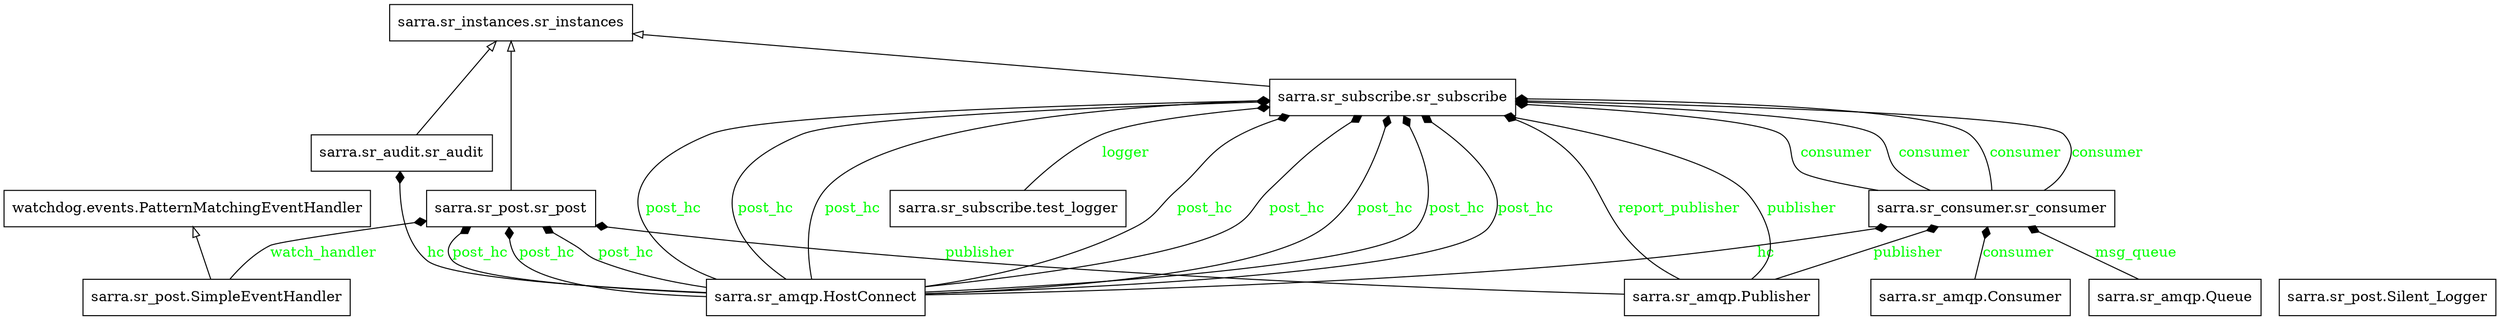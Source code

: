 digraph "classes_HostConnect.__init__" {
charset="utf-8"
rankdir=BT
"0" [label="sarra.sr_amqp.Consumer", shape="record"];
"1" [label="sarra.sr_amqp.HostConnect", shape="record"];
"2" [label="sarra.sr_amqp.Publisher", shape="record"];
"3" [label="sarra.sr_amqp.Queue", shape="record"];
"4" [label="sarra.sr_audit.sr_audit", shape="record"];
"5" [label="sarra.sr_consumer.sr_consumer", shape="record"];
"6" [label="sarra.sr_instances.sr_instances", shape="record"];
"7" [label="sarra.sr_post.Silent_Logger", shape="record"];
"8" [label="sarra.sr_post.SimpleEventHandler", shape="record"];
"9" [label="sarra.sr_post.sr_post", shape="record"];
"10" [label="sarra.sr_subscribe.sr_subscribe", shape="record"];
"11" [label="sarra.sr_subscribe.test_logger", shape="record"];
"12" [label="watchdog.events.PatternMatchingEventHandler", shape="record"];
"4" -> "6" [arrowhead="empty", arrowtail="none"];
"8" -> "12" [arrowhead="empty", arrowtail="none"];
"9" -> "6" [arrowhead="empty", arrowtail="none"];
"10" -> "6" [arrowhead="empty", arrowtail="none"];
"0" -> "5" [arrowhead="diamond", arrowtail="none", fontcolor="green", label="consumer", style="solid"];
"1" -> "4" [arrowhead="diamond", arrowtail="none", fontcolor="green", label="hc", style="solid"];
"1" -> "5" [arrowhead="diamond", arrowtail="none", fontcolor="green", label="hc", style="solid"];
"1" -> "9" [arrowhead="diamond", arrowtail="none", fontcolor="green", label="post_hc", style="solid"];
"1" -> "9" [arrowhead="diamond", arrowtail="none", fontcolor="green", label="post_hc", style="solid"];
"1" -> "9" [arrowhead="diamond", arrowtail="none", fontcolor="green", label="post_hc", style="solid"];
"1" -> "10" [arrowhead="diamond", arrowtail="none", fontcolor="green", label="post_hc", style="solid"];
"1" -> "10" [arrowhead="diamond", arrowtail="none", fontcolor="green", label="post_hc", style="solid"];
"1" -> "10" [arrowhead="diamond", arrowtail="none", fontcolor="green", label="post_hc", style="solid"];
"1" -> "10" [arrowhead="diamond", arrowtail="none", fontcolor="green", label="post_hc", style="solid"];
"1" -> "10" [arrowhead="diamond", arrowtail="none", fontcolor="green", label="post_hc", style="solid"];
"1" -> "10" [arrowhead="diamond", arrowtail="none", fontcolor="green", label="post_hc", style="solid"];
"1" -> "10" [arrowhead="diamond", arrowtail="none", fontcolor="green", label="post_hc", style="solid"];
"1" -> "10" [arrowhead="diamond", arrowtail="none", fontcolor="green", label="post_hc", style="solid"];
"2" -> "5" [arrowhead="diamond", arrowtail="none", fontcolor="green", label="publisher", style="solid"];
"2" -> "9" [arrowhead="diamond", arrowtail="none", fontcolor="green", label="publisher", style="solid"];
"2" -> "10" [arrowhead="diamond", arrowtail="none", fontcolor="green", label="report_publisher", style="solid"];
"2" -> "10" [arrowhead="diamond", arrowtail="none", fontcolor="green", label="publisher", style="solid"];
"3" -> "5" [arrowhead="diamond", arrowtail="none", fontcolor="green", label="msg_queue", style="solid"];
"5" -> "10" [arrowhead="diamond", arrowtail="none", fontcolor="green", label="consumer", style="solid"];
"5" -> "10" [arrowhead="diamond", arrowtail="none", fontcolor="green", label="consumer", style="solid"];
"5" -> "10" [arrowhead="diamond", arrowtail="none", fontcolor="green", label="consumer", style="solid"];
"5" -> "10" [arrowhead="diamond", arrowtail="none", fontcolor="green", label="consumer", style="solid"];
"8" -> "9" [arrowhead="diamond", arrowtail="none", fontcolor="green", label="watch_handler", style="solid"];
"11" -> "10" [arrowhead="diamond", arrowtail="none", fontcolor="green", label="logger", style="solid"];
}

